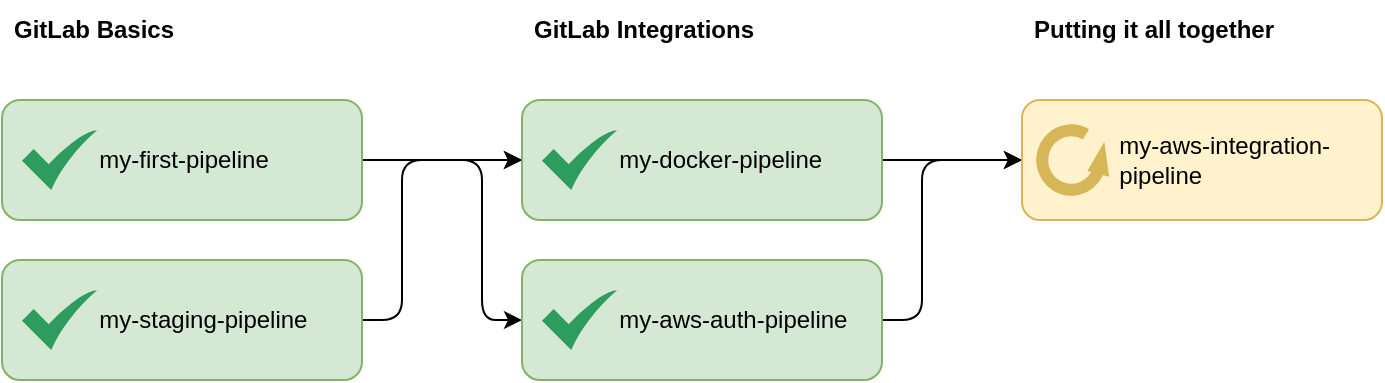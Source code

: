 <mxfile version="22.0.3" type="device">
  <diagram name="Page-1" id="M9vWuYs-XAKr8XbjSEmD">
    <mxGraphModel dx="731" dy="516" grid="1" gridSize="10" guides="1" tooltips="1" connect="1" arrows="1" fold="1" page="1" pageScale="1" pageWidth="827" pageHeight="1169" math="0" shadow="0">
      <root>
        <mxCell id="0" />
        <mxCell id="1" parent="0" />
        <mxCell id="AexVxDw_94k0qQD0-kbg-1" value="&lt;b&gt;GitLab Basics&lt;/b&gt;" style="text;strokeColor=none;fillColor=none;align=left;verticalAlign=middle;spacingLeft=4;spacingRight=4;overflow=hidden;points=[[0,0.5],[1,0.5]];portConstraint=eastwest;rotatable=0;whiteSpace=wrap;html=1;" parent="1" vertex="1">
          <mxGeometry x="80" y="160" width="170" height="30" as="geometry" />
        </mxCell>
        <mxCell id="HpAmPr7lI2h5sS1Epnzh-14" style="edgeStyle=orthogonalEdgeStyle;rounded=1;orthogonalLoop=1;jettySize=auto;html=1;entryX=0;entryY=0.5;entryDx=0;entryDy=0;" parent="1" source="AexVxDw_94k0qQD0-kbg-2" target="AexVxDw_94k0qQD0-kbg-5" edge="1">
          <mxGeometry relative="1" as="geometry" />
        </mxCell>
        <mxCell id="HpAmPr7lI2h5sS1Epnzh-15" style="edgeStyle=orthogonalEdgeStyle;rounded=1;orthogonalLoop=1;jettySize=auto;html=1;entryX=0;entryY=0.5;entryDx=0;entryDy=0;" parent="1" source="AexVxDw_94k0qQD0-kbg-2" target="HpAmPr7lI2h5sS1Epnzh-1" edge="1">
          <mxGeometry relative="1" as="geometry">
            <Array as="points">
              <mxPoint x="320" y="240" />
              <mxPoint x="320" y="320" />
            </Array>
          </mxGeometry>
        </mxCell>
        <mxCell id="AexVxDw_94k0qQD0-kbg-2" value="&amp;nbsp; &amp;nbsp; &amp;nbsp; &amp;nbsp; &amp;nbsp; &amp;nbsp; &amp;nbsp; my-first-pipeline" style="rounded=1;whiteSpace=wrap;html=1;align=left;fillColor=#d5e8d4;strokeColor=#82b366;" parent="1" vertex="1">
          <mxGeometry x="80" y="210" width="180" height="60" as="geometry" />
        </mxCell>
        <mxCell id="AexVxDw_94k0qQD0-kbg-3" value="" style="sketch=0;html=1;aspect=fixed;strokeColor=none;shadow=0;align=center;fillColor=#2D9C5E;verticalAlign=top;labelPosition=center;verticalLabelPosition=bottom;shape=mxgraph.gcp2.check" parent="1" vertex="1">
          <mxGeometry x="90" y="225" width="37.5" height="30" as="geometry" />
        </mxCell>
        <mxCell id="HpAmPr7lI2h5sS1Epnzh-16" style="edgeStyle=orthogonalEdgeStyle;rounded=0;orthogonalLoop=1;jettySize=auto;html=1;entryX=0;entryY=0.5;entryDx=0;entryDy=0;" parent="1" source="AexVxDw_94k0qQD0-kbg-5" target="HpAmPr7lI2h5sS1Epnzh-10" edge="1">
          <mxGeometry relative="1" as="geometry" />
        </mxCell>
        <mxCell id="AexVxDw_94k0qQD0-kbg-5" value="&amp;nbsp; &amp;nbsp; &amp;nbsp; &amp;nbsp; &amp;nbsp; &amp;nbsp; &amp;nbsp; my-docker-pipeline" style="rounded=1;whiteSpace=wrap;html=1;align=left;fillColor=#d5e8d4;strokeColor=#82b366;" parent="1" vertex="1">
          <mxGeometry x="340" y="210" width="180" height="60" as="geometry" />
        </mxCell>
        <mxCell id="AexVxDw_94k0qQD0-kbg-7" value="&lt;b&gt;GitLab Integrations&amp;nbsp;&lt;/b&gt;" style="text;strokeColor=none;fillColor=none;align=left;verticalAlign=middle;spacingLeft=4;spacingRight=4;overflow=hidden;points=[[0,0.5],[1,0.5]];portConstraint=eastwest;rotatable=0;whiteSpace=wrap;html=1;" parent="1" vertex="1">
          <mxGeometry x="340" y="160" width="170" height="30" as="geometry" />
        </mxCell>
        <mxCell id="HpAmPr7lI2h5sS1Epnzh-17" style="edgeStyle=orthogonalEdgeStyle;rounded=1;orthogonalLoop=1;jettySize=auto;html=1;entryX=0;entryY=0.5;entryDx=0;entryDy=0;" parent="1" source="HpAmPr7lI2h5sS1Epnzh-1" target="HpAmPr7lI2h5sS1Epnzh-10" edge="1">
          <mxGeometry relative="1" as="geometry">
            <Array as="points">
              <mxPoint x="540" y="320" />
              <mxPoint x="540" y="240" />
            </Array>
          </mxGeometry>
        </mxCell>
        <mxCell id="HpAmPr7lI2h5sS1Epnzh-1" value="&amp;nbsp; &amp;nbsp; &amp;nbsp; &amp;nbsp; &amp;nbsp; &amp;nbsp; &amp;nbsp; my-aws-auth-pipeline" style="rounded=1;whiteSpace=wrap;html=1;align=left;fillColor=#d5e8d4;strokeColor=#82b366;" parent="1" vertex="1">
          <mxGeometry x="340" y="290" width="180" height="60" as="geometry" />
        </mxCell>
        <mxCell id="HpAmPr7lI2h5sS1Epnzh-13" style="edgeStyle=orthogonalEdgeStyle;rounded=1;orthogonalLoop=1;jettySize=auto;html=1;entryX=0;entryY=0.5;entryDx=0;entryDy=0;" parent="1" source="HpAmPr7lI2h5sS1Epnzh-6" target="AexVxDw_94k0qQD0-kbg-5" edge="1">
          <mxGeometry relative="1" as="geometry">
            <Array as="points">
              <mxPoint x="280" y="320" />
              <mxPoint x="280" y="240" />
            </Array>
          </mxGeometry>
        </mxCell>
        <mxCell id="HpAmPr7lI2h5sS1Epnzh-6" value="&amp;nbsp; &amp;nbsp; &amp;nbsp; &amp;nbsp; &amp;nbsp; &amp;nbsp; &amp;nbsp; my-staging-pipeline" style="rounded=1;whiteSpace=wrap;html=1;align=left;fillColor=#d5e8d4;strokeColor=#82b366;" parent="1" vertex="1">
          <mxGeometry x="80" y="290" width="180" height="60" as="geometry" />
        </mxCell>
        <mxCell id="HpAmPr7lI2h5sS1Epnzh-7" value="" style="sketch=0;html=1;aspect=fixed;strokeColor=none;shadow=0;align=center;fillColor=#2D9C5E;verticalAlign=top;labelPosition=center;verticalLabelPosition=bottom;shape=mxgraph.gcp2.check" parent="1" vertex="1">
          <mxGeometry x="90" y="305" width="37.5" height="30" as="geometry" />
        </mxCell>
        <mxCell id="HpAmPr7lI2h5sS1Epnzh-9" value="&lt;b&gt;Putting it all together&lt;/b&gt;" style="text;strokeColor=none;fillColor=none;align=left;verticalAlign=middle;spacingLeft=4;spacingRight=4;overflow=hidden;points=[[0,0.5],[1,0.5]];portConstraint=eastwest;rotatable=0;whiteSpace=wrap;html=1;" parent="1" vertex="1">
          <mxGeometry x="590" y="160" width="170" height="30" as="geometry" />
        </mxCell>
        <mxCell id="HpAmPr7lI2h5sS1Epnzh-10" value="&amp;nbsp; &amp;nbsp; &amp;nbsp; &amp;nbsp; &amp;nbsp; &amp;nbsp; &amp;nbsp; my-aws-integration-&amp;nbsp; &amp;nbsp; &amp;nbsp; &amp;nbsp; &amp;nbsp; &amp;nbsp; &amp;nbsp; &amp;nbsp; &amp;nbsp; &amp;nbsp; &amp;nbsp; pipeline" style="rounded=1;whiteSpace=wrap;html=1;align=left;fillColor=#fff2cc;strokeColor=#d6b656;" parent="1" vertex="1">
          <mxGeometry x="590" y="210" width="180" height="60" as="geometry" />
        </mxCell>
        <mxCell id="HpAmPr7lI2h5sS1Epnzh-11" value="" style="verticalLabelPosition=bottom;html=1;verticalAlign=top;strokeWidth=6;shape=mxgraph.lean_mapping.physical_pull;pointerEvents=1;fillColor=#fff2cc;strokeColor=#d6b656;" parent="1" vertex="1">
          <mxGeometry x="600" y="225" width="30" height="30" as="geometry" />
        </mxCell>
        <mxCell id="qBS9Q14ZnjRxBSdY31L6-1" value="" style="sketch=0;html=1;aspect=fixed;strokeColor=none;shadow=0;align=center;fillColor=#2D9C5E;verticalAlign=top;labelPosition=center;verticalLabelPosition=bottom;shape=mxgraph.gcp2.check" vertex="1" parent="1">
          <mxGeometry x="350" y="225" width="37.5" height="30" as="geometry" />
        </mxCell>
        <mxCell id="qBS9Q14ZnjRxBSdY31L6-2" value="" style="sketch=0;html=1;aspect=fixed;strokeColor=none;shadow=0;align=center;fillColor=#2D9C5E;verticalAlign=top;labelPosition=center;verticalLabelPosition=bottom;shape=mxgraph.gcp2.check" vertex="1" parent="1">
          <mxGeometry x="350" y="305" width="37.5" height="30" as="geometry" />
        </mxCell>
      </root>
    </mxGraphModel>
  </diagram>
</mxfile>
